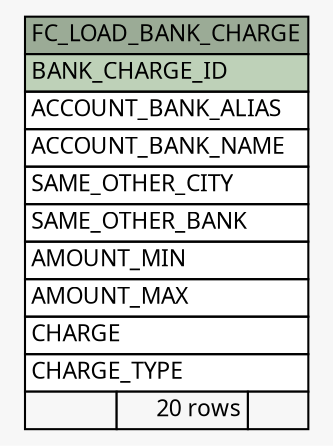 // dot 2.26.0 on Linux 2.6.32-504.8.1.el6.x86_64
// SchemaSpy rev Unknown
digraph "FC_LOAD_BANK_CHARGE" {
  graph [
    rankdir="RL"
    bgcolor="#f7f7f7"
    nodesep="0.18"
    ranksep="0.46"
    fontname="Microsoft YaHei"
    fontsize="11"
  ];
  node [
    fontname="Microsoft YaHei"
    fontsize="11"
    shape="plaintext"
  ];
  edge [
    arrowsize="0.8"
  ];
  "FC_LOAD_BANK_CHARGE" [
    label=<
    <TABLE BORDER="0" CELLBORDER="1" CELLSPACING="0" BGCOLOR="#ffffff">
      <TR><TD COLSPAN="3" BGCOLOR="#9bab96" ALIGN="CENTER">FC_LOAD_BANK_CHARGE</TD></TR>
      <TR><TD PORT="BANK_CHARGE_ID" COLSPAN="3" BGCOLOR="#bed1b8" ALIGN="LEFT">BANK_CHARGE_ID</TD></TR>
      <TR><TD PORT="ACCOUNT_BANK_ALIAS" COLSPAN="3" ALIGN="LEFT">ACCOUNT_BANK_ALIAS</TD></TR>
      <TR><TD PORT="ACCOUNT_BANK_NAME" COLSPAN="3" ALIGN="LEFT">ACCOUNT_BANK_NAME</TD></TR>
      <TR><TD PORT="SAME_OTHER_CITY" COLSPAN="3" ALIGN="LEFT">SAME_OTHER_CITY</TD></TR>
      <TR><TD PORT="SAME_OTHER_BANK" COLSPAN="3" ALIGN="LEFT">SAME_OTHER_BANK</TD></TR>
      <TR><TD PORT="AMOUNT_MIN" COLSPAN="3" ALIGN="LEFT">AMOUNT_MIN</TD></TR>
      <TR><TD PORT="AMOUNT_MAX" COLSPAN="3" ALIGN="LEFT">AMOUNT_MAX</TD></TR>
      <TR><TD PORT="CHARGE" COLSPAN="3" ALIGN="LEFT">CHARGE</TD></TR>
      <TR><TD PORT="CHARGE_TYPE" COLSPAN="3" ALIGN="LEFT">CHARGE_TYPE</TD></TR>
      <TR><TD ALIGN="LEFT" BGCOLOR="#f7f7f7">  </TD><TD ALIGN="RIGHT" BGCOLOR="#f7f7f7">20 rows</TD><TD ALIGN="RIGHT" BGCOLOR="#f7f7f7">  </TD></TR>
    </TABLE>>
    URL="tables/FC_LOAD_BANK_CHARGE.html"
    tooltip="FC_LOAD_BANK_CHARGE"
  ];
}
